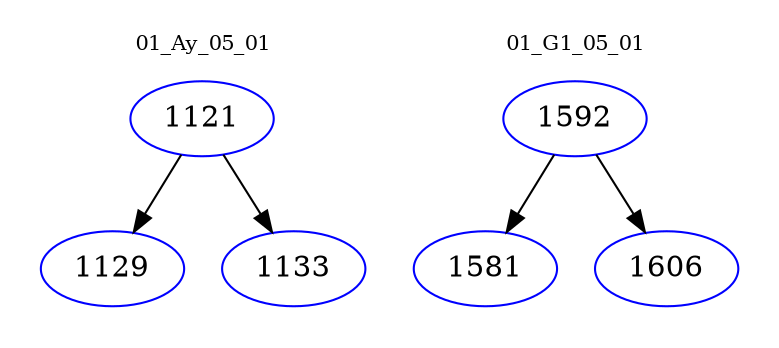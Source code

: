 digraph{
subgraph cluster_0 {
color = white
label = "01_Ay_05_01";
fontsize=10;
T0_1121 [label="1121", color="blue"]
T0_1121 -> T0_1129 [color="black"]
T0_1129 [label="1129", color="blue"]
T0_1121 -> T0_1133 [color="black"]
T0_1133 [label="1133", color="blue"]
}
subgraph cluster_1 {
color = white
label = "01_G1_05_01";
fontsize=10;
T1_1592 [label="1592", color="blue"]
T1_1592 -> T1_1581 [color="black"]
T1_1581 [label="1581", color="blue"]
T1_1592 -> T1_1606 [color="black"]
T1_1606 [label="1606", color="blue"]
}
}
